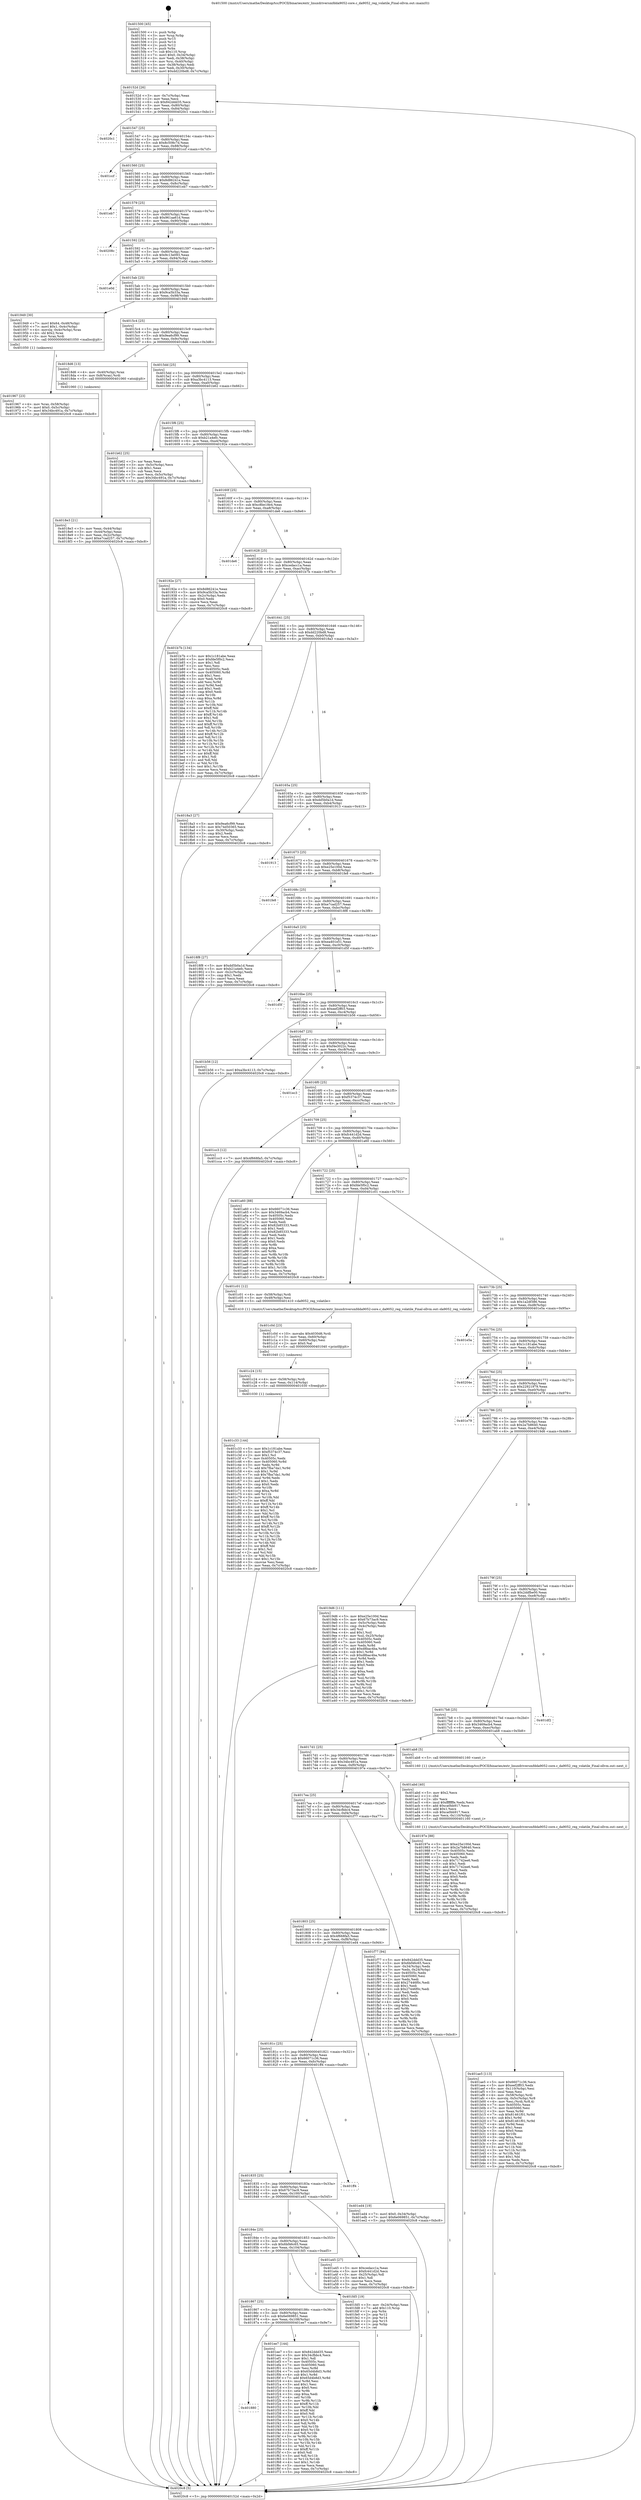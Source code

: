digraph "0x401500" {
  label = "0x401500 (/mnt/c/Users/mathe/Desktop/tcc/POCII/binaries/extr_linuxdriversmfdda9052-core.c_da9052_reg_volatile_Final-ollvm.out::main(0))"
  labelloc = "t"
  node[shape=record]

  Entry [label="",width=0.3,height=0.3,shape=circle,fillcolor=black,style=filled]
  "0x40152d" [label="{
     0x40152d [26]\l
     | [instrs]\l
     &nbsp;&nbsp;0x40152d \<+3\>: mov -0x7c(%rbp),%eax\l
     &nbsp;&nbsp;0x401530 \<+2\>: mov %eax,%ecx\l
     &nbsp;&nbsp;0x401532 \<+6\>: sub $0x842ddd35,%ecx\l
     &nbsp;&nbsp;0x401538 \<+3\>: mov %eax,-0x80(%rbp)\l
     &nbsp;&nbsp;0x40153b \<+6\>: mov %ecx,-0x84(%rbp)\l
     &nbsp;&nbsp;0x401541 \<+6\>: je 00000000004020c1 \<main+0xbc1\>\l
  }"]
  "0x4020c1" [label="{
     0x4020c1\l
  }", style=dashed]
  "0x401547" [label="{
     0x401547 [25]\l
     | [instrs]\l
     &nbsp;&nbsp;0x401547 \<+5\>: jmp 000000000040154c \<main+0x4c\>\l
     &nbsp;&nbsp;0x40154c \<+3\>: mov -0x80(%rbp),%eax\l
     &nbsp;&nbsp;0x40154f \<+5\>: sub $0x8c508c7d,%eax\l
     &nbsp;&nbsp;0x401554 \<+6\>: mov %eax,-0x88(%rbp)\l
     &nbsp;&nbsp;0x40155a \<+6\>: je 0000000000401ccf \<main+0x7cf\>\l
  }"]
  Exit [label="",width=0.3,height=0.3,shape=circle,fillcolor=black,style=filled,peripheries=2]
  "0x401ccf" [label="{
     0x401ccf\l
  }", style=dashed]
  "0x401560" [label="{
     0x401560 [25]\l
     | [instrs]\l
     &nbsp;&nbsp;0x401560 \<+5\>: jmp 0000000000401565 \<main+0x65\>\l
     &nbsp;&nbsp;0x401565 \<+3\>: mov -0x80(%rbp),%eax\l
     &nbsp;&nbsp;0x401568 \<+5\>: sub $0x8d86241e,%eax\l
     &nbsp;&nbsp;0x40156d \<+6\>: mov %eax,-0x8c(%rbp)\l
     &nbsp;&nbsp;0x401573 \<+6\>: je 0000000000401eb7 \<main+0x9b7\>\l
  }"]
  "0x401880" [label="{
     0x401880\l
  }", style=dashed]
  "0x401eb7" [label="{
     0x401eb7\l
  }", style=dashed]
  "0x401579" [label="{
     0x401579 [25]\l
     | [instrs]\l
     &nbsp;&nbsp;0x401579 \<+5\>: jmp 000000000040157e \<main+0x7e\>\l
     &nbsp;&nbsp;0x40157e \<+3\>: mov -0x80(%rbp),%eax\l
     &nbsp;&nbsp;0x401581 \<+5\>: sub $0x961aa61d,%eax\l
     &nbsp;&nbsp;0x401586 \<+6\>: mov %eax,-0x90(%rbp)\l
     &nbsp;&nbsp;0x40158c \<+6\>: je 000000000040208c \<main+0xb8c\>\l
  }"]
  "0x401ee7" [label="{
     0x401ee7 [144]\l
     | [instrs]\l
     &nbsp;&nbsp;0x401ee7 \<+5\>: mov $0x842ddd35,%eax\l
     &nbsp;&nbsp;0x401eec \<+5\>: mov $0x34cfbbc4,%ecx\l
     &nbsp;&nbsp;0x401ef1 \<+2\>: mov $0x1,%dl\l
     &nbsp;&nbsp;0x401ef3 \<+7\>: mov 0x40505c,%esi\l
     &nbsp;&nbsp;0x401efa \<+7\>: mov 0x405060,%edi\l
     &nbsp;&nbsp;0x401f01 \<+3\>: mov %esi,%r8d\l
     &nbsp;&nbsp;0x401f04 \<+7\>: sub $0x65d4b8d3,%r8d\l
     &nbsp;&nbsp;0x401f0b \<+4\>: sub $0x1,%r8d\l
     &nbsp;&nbsp;0x401f0f \<+7\>: add $0x65d4b8d3,%r8d\l
     &nbsp;&nbsp;0x401f16 \<+4\>: imul %r8d,%esi\l
     &nbsp;&nbsp;0x401f1a \<+3\>: and $0x1,%esi\l
     &nbsp;&nbsp;0x401f1d \<+3\>: cmp $0x0,%esi\l
     &nbsp;&nbsp;0x401f20 \<+4\>: sete %r9b\l
     &nbsp;&nbsp;0x401f24 \<+3\>: cmp $0xa,%edi\l
     &nbsp;&nbsp;0x401f27 \<+4\>: setl %r10b\l
     &nbsp;&nbsp;0x401f2b \<+3\>: mov %r9b,%r11b\l
     &nbsp;&nbsp;0x401f2e \<+4\>: xor $0xff,%r11b\l
     &nbsp;&nbsp;0x401f32 \<+3\>: mov %r10b,%bl\l
     &nbsp;&nbsp;0x401f35 \<+3\>: xor $0xff,%bl\l
     &nbsp;&nbsp;0x401f38 \<+3\>: xor $0x0,%dl\l
     &nbsp;&nbsp;0x401f3b \<+3\>: mov %r11b,%r14b\l
     &nbsp;&nbsp;0x401f3e \<+4\>: and $0x0,%r14b\l
     &nbsp;&nbsp;0x401f42 \<+3\>: and %dl,%r9b\l
     &nbsp;&nbsp;0x401f45 \<+3\>: mov %bl,%r15b\l
     &nbsp;&nbsp;0x401f48 \<+4\>: and $0x0,%r15b\l
     &nbsp;&nbsp;0x401f4c \<+3\>: and %dl,%r10b\l
     &nbsp;&nbsp;0x401f4f \<+3\>: or %r9b,%r14b\l
     &nbsp;&nbsp;0x401f52 \<+3\>: or %r10b,%r15b\l
     &nbsp;&nbsp;0x401f55 \<+3\>: xor %r15b,%r14b\l
     &nbsp;&nbsp;0x401f58 \<+3\>: or %bl,%r11b\l
     &nbsp;&nbsp;0x401f5b \<+4\>: xor $0xff,%r11b\l
     &nbsp;&nbsp;0x401f5f \<+3\>: or $0x0,%dl\l
     &nbsp;&nbsp;0x401f62 \<+3\>: and %dl,%r11b\l
     &nbsp;&nbsp;0x401f65 \<+3\>: or %r11b,%r14b\l
     &nbsp;&nbsp;0x401f68 \<+4\>: test $0x1,%r14b\l
     &nbsp;&nbsp;0x401f6c \<+3\>: cmovne %ecx,%eax\l
     &nbsp;&nbsp;0x401f6f \<+3\>: mov %eax,-0x7c(%rbp)\l
     &nbsp;&nbsp;0x401f72 \<+5\>: jmp 00000000004020c8 \<main+0xbc8\>\l
  }"]
  "0x40208c" [label="{
     0x40208c\l
  }", style=dashed]
  "0x401592" [label="{
     0x401592 [25]\l
     | [instrs]\l
     &nbsp;&nbsp;0x401592 \<+5\>: jmp 0000000000401597 \<main+0x97\>\l
     &nbsp;&nbsp;0x401597 \<+3\>: mov -0x80(%rbp),%eax\l
     &nbsp;&nbsp;0x40159a \<+5\>: sub $0x9c13e093,%eax\l
     &nbsp;&nbsp;0x40159f \<+6\>: mov %eax,-0x94(%rbp)\l
     &nbsp;&nbsp;0x4015a5 \<+6\>: je 0000000000401e0d \<main+0x90d\>\l
  }"]
  "0x401867" [label="{
     0x401867 [25]\l
     | [instrs]\l
     &nbsp;&nbsp;0x401867 \<+5\>: jmp 000000000040186c \<main+0x36c\>\l
     &nbsp;&nbsp;0x40186c \<+3\>: mov -0x80(%rbp),%eax\l
     &nbsp;&nbsp;0x40186f \<+5\>: sub $0x6e069851,%eax\l
     &nbsp;&nbsp;0x401874 \<+6\>: mov %eax,-0x108(%rbp)\l
     &nbsp;&nbsp;0x40187a \<+6\>: je 0000000000401ee7 \<main+0x9e7\>\l
  }"]
  "0x401e0d" [label="{
     0x401e0d\l
  }", style=dashed]
  "0x4015ab" [label="{
     0x4015ab [25]\l
     | [instrs]\l
     &nbsp;&nbsp;0x4015ab \<+5\>: jmp 00000000004015b0 \<main+0xb0\>\l
     &nbsp;&nbsp;0x4015b0 \<+3\>: mov -0x80(%rbp),%eax\l
     &nbsp;&nbsp;0x4015b3 \<+5\>: sub $0x9ca5b33a,%eax\l
     &nbsp;&nbsp;0x4015b8 \<+6\>: mov %eax,-0x98(%rbp)\l
     &nbsp;&nbsp;0x4015be \<+6\>: je 0000000000401949 \<main+0x449\>\l
  }"]
  "0x401fd5" [label="{
     0x401fd5 [19]\l
     | [instrs]\l
     &nbsp;&nbsp;0x401fd5 \<+3\>: mov -0x24(%rbp),%eax\l
     &nbsp;&nbsp;0x401fd8 \<+7\>: add $0x110,%rsp\l
     &nbsp;&nbsp;0x401fdf \<+1\>: pop %rbx\l
     &nbsp;&nbsp;0x401fe0 \<+2\>: pop %r12\l
     &nbsp;&nbsp;0x401fe2 \<+2\>: pop %r14\l
     &nbsp;&nbsp;0x401fe4 \<+2\>: pop %r15\l
     &nbsp;&nbsp;0x401fe6 \<+1\>: pop %rbp\l
     &nbsp;&nbsp;0x401fe7 \<+1\>: ret\l
  }"]
  "0x401949" [label="{
     0x401949 [30]\l
     | [instrs]\l
     &nbsp;&nbsp;0x401949 \<+7\>: movl $0x64,-0x48(%rbp)\l
     &nbsp;&nbsp;0x401950 \<+7\>: movl $0x1,-0x4c(%rbp)\l
     &nbsp;&nbsp;0x401957 \<+4\>: movslq -0x4c(%rbp),%rax\l
     &nbsp;&nbsp;0x40195b \<+4\>: shl $0x2,%rax\l
     &nbsp;&nbsp;0x40195f \<+3\>: mov %rax,%rdi\l
     &nbsp;&nbsp;0x401962 \<+5\>: call 0000000000401050 \<malloc@plt\>\l
     | [calls]\l
     &nbsp;&nbsp;0x401050 \{1\} (unknown)\l
  }"]
  "0x4015c4" [label="{
     0x4015c4 [25]\l
     | [instrs]\l
     &nbsp;&nbsp;0x4015c4 \<+5\>: jmp 00000000004015c9 \<main+0xc9\>\l
     &nbsp;&nbsp;0x4015c9 \<+3\>: mov -0x80(%rbp),%eax\l
     &nbsp;&nbsp;0x4015cc \<+5\>: sub $0x9ea6cf99,%eax\l
     &nbsp;&nbsp;0x4015d1 \<+6\>: mov %eax,-0x9c(%rbp)\l
     &nbsp;&nbsp;0x4015d7 \<+6\>: je 00000000004018d6 \<main+0x3d6\>\l
  }"]
  "0x401c33" [label="{
     0x401c33 [144]\l
     | [instrs]\l
     &nbsp;&nbsp;0x401c33 \<+5\>: mov $0x1c181abe,%eax\l
     &nbsp;&nbsp;0x401c38 \<+5\>: mov $0xf5374c37,%esi\l
     &nbsp;&nbsp;0x401c3d \<+2\>: mov $0x1,%cl\l
     &nbsp;&nbsp;0x401c3f \<+7\>: mov 0x40505c,%edx\l
     &nbsp;&nbsp;0x401c46 \<+8\>: mov 0x405060,%r8d\l
     &nbsp;&nbsp;0x401c4e \<+3\>: mov %edx,%r9d\l
     &nbsp;&nbsp;0x401c51 \<+7\>: add $0x7fba7da1,%r9d\l
     &nbsp;&nbsp;0x401c58 \<+4\>: sub $0x1,%r9d\l
     &nbsp;&nbsp;0x401c5c \<+7\>: sub $0x7fba7da1,%r9d\l
     &nbsp;&nbsp;0x401c63 \<+4\>: imul %r9d,%edx\l
     &nbsp;&nbsp;0x401c67 \<+3\>: and $0x1,%edx\l
     &nbsp;&nbsp;0x401c6a \<+3\>: cmp $0x0,%edx\l
     &nbsp;&nbsp;0x401c6d \<+4\>: sete %r10b\l
     &nbsp;&nbsp;0x401c71 \<+4\>: cmp $0xa,%r8d\l
     &nbsp;&nbsp;0x401c75 \<+4\>: setl %r11b\l
     &nbsp;&nbsp;0x401c79 \<+3\>: mov %r10b,%bl\l
     &nbsp;&nbsp;0x401c7c \<+3\>: xor $0xff,%bl\l
     &nbsp;&nbsp;0x401c7f \<+3\>: mov %r11b,%r14b\l
     &nbsp;&nbsp;0x401c82 \<+4\>: xor $0xff,%r14b\l
     &nbsp;&nbsp;0x401c86 \<+3\>: xor $0x1,%cl\l
     &nbsp;&nbsp;0x401c89 \<+3\>: mov %bl,%r15b\l
     &nbsp;&nbsp;0x401c8c \<+4\>: and $0xff,%r15b\l
     &nbsp;&nbsp;0x401c90 \<+3\>: and %cl,%r10b\l
     &nbsp;&nbsp;0x401c93 \<+3\>: mov %r14b,%r12b\l
     &nbsp;&nbsp;0x401c96 \<+4\>: and $0xff,%r12b\l
     &nbsp;&nbsp;0x401c9a \<+3\>: and %cl,%r11b\l
     &nbsp;&nbsp;0x401c9d \<+3\>: or %r10b,%r15b\l
     &nbsp;&nbsp;0x401ca0 \<+3\>: or %r11b,%r12b\l
     &nbsp;&nbsp;0x401ca3 \<+3\>: xor %r12b,%r15b\l
     &nbsp;&nbsp;0x401ca6 \<+3\>: or %r14b,%bl\l
     &nbsp;&nbsp;0x401ca9 \<+3\>: xor $0xff,%bl\l
     &nbsp;&nbsp;0x401cac \<+3\>: or $0x1,%cl\l
     &nbsp;&nbsp;0x401caf \<+2\>: and %cl,%bl\l
     &nbsp;&nbsp;0x401cb1 \<+3\>: or %bl,%r15b\l
     &nbsp;&nbsp;0x401cb4 \<+4\>: test $0x1,%r15b\l
     &nbsp;&nbsp;0x401cb8 \<+3\>: cmovne %esi,%eax\l
     &nbsp;&nbsp;0x401cbb \<+3\>: mov %eax,-0x7c(%rbp)\l
     &nbsp;&nbsp;0x401cbe \<+5\>: jmp 00000000004020c8 \<main+0xbc8\>\l
  }"]
  "0x4018d6" [label="{
     0x4018d6 [13]\l
     | [instrs]\l
     &nbsp;&nbsp;0x4018d6 \<+4\>: mov -0x40(%rbp),%rax\l
     &nbsp;&nbsp;0x4018da \<+4\>: mov 0x8(%rax),%rdi\l
     &nbsp;&nbsp;0x4018de \<+5\>: call 0000000000401060 \<atoi@plt\>\l
     | [calls]\l
     &nbsp;&nbsp;0x401060 \{1\} (unknown)\l
  }"]
  "0x4015dd" [label="{
     0x4015dd [25]\l
     | [instrs]\l
     &nbsp;&nbsp;0x4015dd \<+5\>: jmp 00000000004015e2 \<main+0xe2\>\l
     &nbsp;&nbsp;0x4015e2 \<+3\>: mov -0x80(%rbp),%eax\l
     &nbsp;&nbsp;0x4015e5 \<+5\>: sub $0xa3bc4113,%eax\l
     &nbsp;&nbsp;0x4015ea \<+6\>: mov %eax,-0xa0(%rbp)\l
     &nbsp;&nbsp;0x4015f0 \<+6\>: je 0000000000401b62 \<main+0x662\>\l
  }"]
  "0x401c24" [label="{
     0x401c24 [15]\l
     | [instrs]\l
     &nbsp;&nbsp;0x401c24 \<+4\>: mov -0x58(%rbp),%rdi\l
     &nbsp;&nbsp;0x401c28 \<+6\>: mov %eax,-0x114(%rbp)\l
     &nbsp;&nbsp;0x401c2e \<+5\>: call 0000000000401030 \<free@plt\>\l
     | [calls]\l
     &nbsp;&nbsp;0x401030 \{1\} (unknown)\l
  }"]
  "0x401b62" [label="{
     0x401b62 [25]\l
     | [instrs]\l
     &nbsp;&nbsp;0x401b62 \<+2\>: xor %eax,%eax\l
     &nbsp;&nbsp;0x401b64 \<+3\>: mov -0x5c(%rbp),%ecx\l
     &nbsp;&nbsp;0x401b67 \<+3\>: sub $0x1,%eax\l
     &nbsp;&nbsp;0x401b6a \<+2\>: sub %eax,%ecx\l
     &nbsp;&nbsp;0x401b6c \<+3\>: mov %ecx,-0x5c(%rbp)\l
     &nbsp;&nbsp;0x401b6f \<+7\>: movl $0x34bc491a,-0x7c(%rbp)\l
     &nbsp;&nbsp;0x401b76 \<+5\>: jmp 00000000004020c8 \<main+0xbc8\>\l
  }"]
  "0x4015f6" [label="{
     0x4015f6 [25]\l
     | [instrs]\l
     &nbsp;&nbsp;0x4015f6 \<+5\>: jmp 00000000004015fb \<main+0xfb\>\l
     &nbsp;&nbsp;0x4015fb \<+3\>: mov -0x80(%rbp),%eax\l
     &nbsp;&nbsp;0x4015fe \<+5\>: sub $0xb21a4efc,%eax\l
     &nbsp;&nbsp;0x401603 \<+6\>: mov %eax,-0xa4(%rbp)\l
     &nbsp;&nbsp;0x401609 \<+6\>: je 000000000040192e \<main+0x42e\>\l
  }"]
  "0x401c0d" [label="{
     0x401c0d [23]\l
     | [instrs]\l
     &nbsp;&nbsp;0x401c0d \<+10\>: movabs $0x4030d6,%rdi\l
     &nbsp;&nbsp;0x401c17 \<+3\>: mov %eax,-0x60(%rbp)\l
     &nbsp;&nbsp;0x401c1a \<+3\>: mov -0x60(%rbp),%esi\l
     &nbsp;&nbsp;0x401c1d \<+2\>: mov $0x0,%al\l
     &nbsp;&nbsp;0x401c1f \<+5\>: call 0000000000401040 \<printf@plt\>\l
     | [calls]\l
     &nbsp;&nbsp;0x401040 \{1\} (unknown)\l
  }"]
  "0x40192e" [label="{
     0x40192e [27]\l
     | [instrs]\l
     &nbsp;&nbsp;0x40192e \<+5\>: mov $0x8d86241e,%eax\l
     &nbsp;&nbsp;0x401933 \<+5\>: mov $0x9ca5b33a,%ecx\l
     &nbsp;&nbsp;0x401938 \<+3\>: mov -0x2c(%rbp),%edx\l
     &nbsp;&nbsp;0x40193b \<+3\>: cmp $0x0,%edx\l
     &nbsp;&nbsp;0x40193e \<+3\>: cmove %ecx,%eax\l
     &nbsp;&nbsp;0x401941 \<+3\>: mov %eax,-0x7c(%rbp)\l
     &nbsp;&nbsp;0x401944 \<+5\>: jmp 00000000004020c8 \<main+0xbc8\>\l
  }"]
  "0x40160f" [label="{
     0x40160f [25]\l
     | [instrs]\l
     &nbsp;&nbsp;0x40160f \<+5\>: jmp 0000000000401614 \<main+0x114\>\l
     &nbsp;&nbsp;0x401614 \<+3\>: mov -0x80(%rbp),%eax\l
     &nbsp;&nbsp;0x401617 \<+5\>: sub $0xc8be18e4,%eax\l
     &nbsp;&nbsp;0x40161c \<+6\>: mov %eax,-0xa8(%rbp)\l
     &nbsp;&nbsp;0x401622 \<+6\>: je 0000000000401de6 \<main+0x8e6\>\l
  }"]
  "0x401ae5" [label="{
     0x401ae5 [113]\l
     | [instrs]\l
     &nbsp;&nbsp;0x401ae5 \<+5\>: mov $0x66071c36,%ecx\l
     &nbsp;&nbsp;0x401aea \<+5\>: mov $0xeef2ff03,%edx\l
     &nbsp;&nbsp;0x401aef \<+6\>: mov -0x110(%rbp),%esi\l
     &nbsp;&nbsp;0x401af5 \<+3\>: imul %eax,%esi\l
     &nbsp;&nbsp;0x401af8 \<+4\>: mov -0x58(%rbp),%rdi\l
     &nbsp;&nbsp;0x401afc \<+4\>: movslq -0x5c(%rbp),%r8\l
     &nbsp;&nbsp;0x401b00 \<+4\>: mov %esi,(%rdi,%r8,4)\l
     &nbsp;&nbsp;0x401b04 \<+7\>: mov 0x40505c,%eax\l
     &nbsp;&nbsp;0x401b0b \<+7\>: mov 0x405060,%esi\l
     &nbsp;&nbsp;0x401b12 \<+3\>: mov %eax,%r9d\l
     &nbsp;&nbsp;0x401b15 \<+7\>: sub $0x81461f01,%r9d\l
     &nbsp;&nbsp;0x401b1c \<+4\>: sub $0x1,%r9d\l
     &nbsp;&nbsp;0x401b20 \<+7\>: add $0x81461f01,%r9d\l
     &nbsp;&nbsp;0x401b27 \<+4\>: imul %r9d,%eax\l
     &nbsp;&nbsp;0x401b2b \<+3\>: and $0x1,%eax\l
     &nbsp;&nbsp;0x401b2e \<+3\>: cmp $0x0,%eax\l
     &nbsp;&nbsp;0x401b31 \<+4\>: sete %r10b\l
     &nbsp;&nbsp;0x401b35 \<+3\>: cmp $0xa,%esi\l
     &nbsp;&nbsp;0x401b38 \<+4\>: setl %r11b\l
     &nbsp;&nbsp;0x401b3c \<+3\>: mov %r10b,%bl\l
     &nbsp;&nbsp;0x401b3f \<+3\>: and %r11b,%bl\l
     &nbsp;&nbsp;0x401b42 \<+3\>: xor %r11b,%r10b\l
     &nbsp;&nbsp;0x401b45 \<+3\>: or %r10b,%bl\l
     &nbsp;&nbsp;0x401b48 \<+3\>: test $0x1,%bl\l
     &nbsp;&nbsp;0x401b4b \<+3\>: cmovne %edx,%ecx\l
     &nbsp;&nbsp;0x401b4e \<+3\>: mov %ecx,-0x7c(%rbp)\l
     &nbsp;&nbsp;0x401b51 \<+5\>: jmp 00000000004020c8 \<main+0xbc8\>\l
  }"]
  "0x401de6" [label="{
     0x401de6\l
  }", style=dashed]
  "0x401628" [label="{
     0x401628 [25]\l
     | [instrs]\l
     &nbsp;&nbsp;0x401628 \<+5\>: jmp 000000000040162d \<main+0x12d\>\l
     &nbsp;&nbsp;0x40162d \<+3\>: mov -0x80(%rbp),%eax\l
     &nbsp;&nbsp;0x401630 \<+5\>: sub $0xcedacc1a,%eax\l
     &nbsp;&nbsp;0x401635 \<+6\>: mov %eax,-0xac(%rbp)\l
     &nbsp;&nbsp;0x40163b \<+6\>: je 0000000000401b7b \<main+0x67b\>\l
  }"]
  "0x401abd" [label="{
     0x401abd [40]\l
     | [instrs]\l
     &nbsp;&nbsp;0x401abd \<+5\>: mov $0x2,%ecx\l
     &nbsp;&nbsp;0x401ac2 \<+1\>: cltd\l
     &nbsp;&nbsp;0x401ac3 \<+2\>: idiv %ecx\l
     &nbsp;&nbsp;0x401ac5 \<+6\>: imul $0xfffffffe,%edx,%ecx\l
     &nbsp;&nbsp;0x401acb \<+6\>: add $0xca0bb917,%ecx\l
     &nbsp;&nbsp;0x401ad1 \<+3\>: add $0x1,%ecx\l
     &nbsp;&nbsp;0x401ad4 \<+6\>: sub $0xca0bb917,%ecx\l
     &nbsp;&nbsp;0x401ada \<+6\>: mov %ecx,-0x110(%rbp)\l
     &nbsp;&nbsp;0x401ae0 \<+5\>: call 0000000000401160 \<next_i\>\l
     | [calls]\l
     &nbsp;&nbsp;0x401160 \{1\} (/mnt/c/Users/mathe/Desktop/tcc/POCII/binaries/extr_linuxdriversmfdda9052-core.c_da9052_reg_volatile_Final-ollvm.out::next_i)\l
  }"]
  "0x401b7b" [label="{
     0x401b7b [134]\l
     | [instrs]\l
     &nbsp;&nbsp;0x401b7b \<+5\>: mov $0x1c181abe,%eax\l
     &nbsp;&nbsp;0x401b80 \<+5\>: mov $0xfde5f0c2,%ecx\l
     &nbsp;&nbsp;0x401b85 \<+2\>: mov $0x1,%dl\l
     &nbsp;&nbsp;0x401b87 \<+2\>: xor %esi,%esi\l
     &nbsp;&nbsp;0x401b89 \<+7\>: mov 0x40505c,%edi\l
     &nbsp;&nbsp;0x401b90 \<+8\>: mov 0x405060,%r8d\l
     &nbsp;&nbsp;0x401b98 \<+3\>: sub $0x1,%esi\l
     &nbsp;&nbsp;0x401b9b \<+3\>: mov %edi,%r9d\l
     &nbsp;&nbsp;0x401b9e \<+3\>: add %esi,%r9d\l
     &nbsp;&nbsp;0x401ba1 \<+4\>: imul %r9d,%edi\l
     &nbsp;&nbsp;0x401ba5 \<+3\>: and $0x1,%edi\l
     &nbsp;&nbsp;0x401ba8 \<+3\>: cmp $0x0,%edi\l
     &nbsp;&nbsp;0x401bab \<+4\>: sete %r10b\l
     &nbsp;&nbsp;0x401baf \<+4\>: cmp $0xa,%r8d\l
     &nbsp;&nbsp;0x401bb3 \<+4\>: setl %r11b\l
     &nbsp;&nbsp;0x401bb7 \<+3\>: mov %r10b,%bl\l
     &nbsp;&nbsp;0x401bba \<+3\>: xor $0xff,%bl\l
     &nbsp;&nbsp;0x401bbd \<+3\>: mov %r11b,%r14b\l
     &nbsp;&nbsp;0x401bc0 \<+4\>: xor $0xff,%r14b\l
     &nbsp;&nbsp;0x401bc4 \<+3\>: xor $0x1,%dl\l
     &nbsp;&nbsp;0x401bc7 \<+3\>: mov %bl,%r15b\l
     &nbsp;&nbsp;0x401bca \<+4\>: and $0xff,%r15b\l
     &nbsp;&nbsp;0x401bce \<+3\>: and %dl,%r10b\l
     &nbsp;&nbsp;0x401bd1 \<+3\>: mov %r14b,%r12b\l
     &nbsp;&nbsp;0x401bd4 \<+4\>: and $0xff,%r12b\l
     &nbsp;&nbsp;0x401bd8 \<+3\>: and %dl,%r11b\l
     &nbsp;&nbsp;0x401bdb \<+3\>: or %r10b,%r15b\l
     &nbsp;&nbsp;0x401bde \<+3\>: or %r11b,%r12b\l
     &nbsp;&nbsp;0x401be1 \<+3\>: xor %r12b,%r15b\l
     &nbsp;&nbsp;0x401be4 \<+3\>: or %r14b,%bl\l
     &nbsp;&nbsp;0x401be7 \<+3\>: xor $0xff,%bl\l
     &nbsp;&nbsp;0x401bea \<+3\>: or $0x1,%dl\l
     &nbsp;&nbsp;0x401bed \<+2\>: and %dl,%bl\l
     &nbsp;&nbsp;0x401bef \<+3\>: or %bl,%r15b\l
     &nbsp;&nbsp;0x401bf2 \<+4\>: test $0x1,%r15b\l
     &nbsp;&nbsp;0x401bf6 \<+3\>: cmovne %ecx,%eax\l
     &nbsp;&nbsp;0x401bf9 \<+3\>: mov %eax,-0x7c(%rbp)\l
     &nbsp;&nbsp;0x401bfc \<+5\>: jmp 00000000004020c8 \<main+0xbc8\>\l
  }"]
  "0x401641" [label="{
     0x401641 [25]\l
     | [instrs]\l
     &nbsp;&nbsp;0x401641 \<+5\>: jmp 0000000000401646 \<main+0x146\>\l
     &nbsp;&nbsp;0x401646 \<+3\>: mov -0x80(%rbp),%eax\l
     &nbsp;&nbsp;0x401649 \<+5\>: sub $0xdd220bd8,%eax\l
     &nbsp;&nbsp;0x40164e \<+6\>: mov %eax,-0xb0(%rbp)\l
     &nbsp;&nbsp;0x401654 \<+6\>: je 00000000004018a3 \<main+0x3a3\>\l
  }"]
  "0x40184e" [label="{
     0x40184e [25]\l
     | [instrs]\l
     &nbsp;&nbsp;0x40184e \<+5\>: jmp 0000000000401853 \<main+0x353\>\l
     &nbsp;&nbsp;0x401853 \<+3\>: mov -0x80(%rbp),%eax\l
     &nbsp;&nbsp;0x401856 \<+5\>: sub $0x6bf46c65,%eax\l
     &nbsp;&nbsp;0x40185b \<+6\>: mov %eax,-0x104(%rbp)\l
     &nbsp;&nbsp;0x401861 \<+6\>: je 0000000000401fd5 \<main+0xad5\>\l
  }"]
  "0x4018a3" [label="{
     0x4018a3 [27]\l
     | [instrs]\l
     &nbsp;&nbsp;0x4018a3 \<+5\>: mov $0x9ea6cf99,%eax\l
     &nbsp;&nbsp;0x4018a8 \<+5\>: mov $0x74d50365,%ecx\l
     &nbsp;&nbsp;0x4018ad \<+3\>: mov -0x30(%rbp),%edx\l
     &nbsp;&nbsp;0x4018b0 \<+3\>: cmp $0x2,%edx\l
     &nbsp;&nbsp;0x4018b3 \<+3\>: cmovne %ecx,%eax\l
     &nbsp;&nbsp;0x4018b6 \<+3\>: mov %eax,-0x7c(%rbp)\l
     &nbsp;&nbsp;0x4018b9 \<+5\>: jmp 00000000004020c8 \<main+0xbc8\>\l
  }"]
  "0x40165a" [label="{
     0x40165a [25]\l
     | [instrs]\l
     &nbsp;&nbsp;0x40165a \<+5\>: jmp 000000000040165f \<main+0x15f\>\l
     &nbsp;&nbsp;0x40165f \<+3\>: mov -0x80(%rbp),%eax\l
     &nbsp;&nbsp;0x401662 \<+5\>: sub $0xdd5b0a1d,%eax\l
     &nbsp;&nbsp;0x401667 \<+6\>: mov %eax,-0xb4(%rbp)\l
     &nbsp;&nbsp;0x40166d \<+6\>: je 0000000000401913 \<main+0x413\>\l
  }"]
  "0x4020c8" [label="{
     0x4020c8 [5]\l
     | [instrs]\l
     &nbsp;&nbsp;0x4020c8 \<+5\>: jmp 000000000040152d \<main+0x2d\>\l
  }"]
  "0x401500" [label="{
     0x401500 [45]\l
     | [instrs]\l
     &nbsp;&nbsp;0x401500 \<+1\>: push %rbp\l
     &nbsp;&nbsp;0x401501 \<+3\>: mov %rsp,%rbp\l
     &nbsp;&nbsp;0x401504 \<+2\>: push %r15\l
     &nbsp;&nbsp;0x401506 \<+2\>: push %r14\l
     &nbsp;&nbsp;0x401508 \<+2\>: push %r12\l
     &nbsp;&nbsp;0x40150a \<+1\>: push %rbx\l
     &nbsp;&nbsp;0x40150b \<+7\>: sub $0x110,%rsp\l
     &nbsp;&nbsp;0x401512 \<+7\>: movl $0x0,-0x34(%rbp)\l
     &nbsp;&nbsp;0x401519 \<+3\>: mov %edi,-0x38(%rbp)\l
     &nbsp;&nbsp;0x40151c \<+4\>: mov %rsi,-0x40(%rbp)\l
     &nbsp;&nbsp;0x401520 \<+3\>: mov -0x38(%rbp),%edi\l
     &nbsp;&nbsp;0x401523 \<+3\>: mov %edi,-0x30(%rbp)\l
     &nbsp;&nbsp;0x401526 \<+7\>: movl $0xdd220bd8,-0x7c(%rbp)\l
  }"]
  "0x4018e3" [label="{
     0x4018e3 [21]\l
     | [instrs]\l
     &nbsp;&nbsp;0x4018e3 \<+3\>: mov %eax,-0x44(%rbp)\l
     &nbsp;&nbsp;0x4018e6 \<+3\>: mov -0x44(%rbp),%eax\l
     &nbsp;&nbsp;0x4018e9 \<+3\>: mov %eax,-0x2c(%rbp)\l
     &nbsp;&nbsp;0x4018ec \<+7\>: movl $0xe7cad257,-0x7c(%rbp)\l
     &nbsp;&nbsp;0x4018f3 \<+5\>: jmp 00000000004020c8 \<main+0xbc8\>\l
  }"]
  "0x401a45" [label="{
     0x401a45 [27]\l
     | [instrs]\l
     &nbsp;&nbsp;0x401a45 \<+5\>: mov $0xcedacc1a,%eax\l
     &nbsp;&nbsp;0x401a4a \<+5\>: mov $0xfc441d2d,%ecx\l
     &nbsp;&nbsp;0x401a4f \<+3\>: mov -0x25(%rbp),%dl\l
     &nbsp;&nbsp;0x401a52 \<+3\>: test $0x1,%dl\l
     &nbsp;&nbsp;0x401a55 \<+3\>: cmovne %ecx,%eax\l
     &nbsp;&nbsp;0x401a58 \<+3\>: mov %eax,-0x7c(%rbp)\l
     &nbsp;&nbsp;0x401a5b \<+5\>: jmp 00000000004020c8 \<main+0xbc8\>\l
  }"]
  "0x401913" [label="{
     0x401913\l
  }", style=dashed]
  "0x401673" [label="{
     0x401673 [25]\l
     | [instrs]\l
     &nbsp;&nbsp;0x401673 \<+5\>: jmp 0000000000401678 \<main+0x178\>\l
     &nbsp;&nbsp;0x401678 \<+3\>: mov -0x80(%rbp),%eax\l
     &nbsp;&nbsp;0x40167b \<+5\>: sub $0xe25e100d,%eax\l
     &nbsp;&nbsp;0x401680 \<+6\>: mov %eax,-0xb8(%rbp)\l
     &nbsp;&nbsp;0x401686 \<+6\>: je 0000000000401fe8 \<main+0xae8\>\l
  }"]
  "0x401835" [label="{
     0x401835 [25]\l
     | [instrs]\l
     &nbsp;&nbsp;0x401835 \<+5\>: jmp 000000000040183a \<main+0x33a\>\l
     &nbsp;&nbsp;0x40183a \<+3\>: mov -0x80(%rbp),%eax\l
     &nbsp;&nbsp;0x40183d \<+5\>: sub $0x67b73ac9,%eax\l
     &nbsp;&nbsp;0x401842 \<+6\>: mov %eax,-0x100(%rbp)\l
     &nbsp;&nbsp;0x401848 \<+6\>: je 0000000000401a45 \<main+0x545\>\l
  }"]
  "0x401fe8" [label="{
     0x401fe8\l
  }", style=dashed]
  "0x40168c" [label="{
     0x40168c [25]\l
     | [instrs]\l
     &nbsp;&nbsp;0x40168c \<+5\>: jmp 0000000000401691 \<main+0x191\>\l
     &nbsp;&nbsp;0x401691 \<+3\>: mov -0x80(%rbp),%eax\l
     &nbsp;&nbsp;0x401694 \<+5\>: sub $0xe7cad257,%eax\l
     &nbsp;&nbsp;0x401699 \<+6\>: mov %eax,-0xbc(%rbp)\l
     &nbsp;&nbsp;0x40169f \<+6\>: je 00000000004018f8 \<main+0x3f8\>\l
  }"]
  "0x401ff4" [label="{
     0x401ff4\l
  }", style=dashed]
  "0x4018f8" [label="{
     0x4018f8 [27]\l
     | [instrs]\l
     &nbsp;&nbsp;0x4018f8 \<+5\>: mov $0xdd5b0a1d,%eax\l
     &nbsp;&nbsp;0x4018fd \<+5\>: mov $0xb21a4efc,%ecx\l
     &nbsp;&nbsp;0x401902 \<+3\>: mov -0x2c(%rbp),%edx\l
     &nbsp;&nbsp;0x401905 \<+3\>: cmp $0x1,%edx\l
     &nbsp;&nbsp;0x401908 \<+3\>: cmovl %ecx,%eax\l
     &nbsp;&nbsp;0x40190b \<+3\>: mov %eax,-0x7c(%rbp)\l
     &nbsp;&nbsp;0x40190e \<+5\>: jmp 00000000004020c8 \<main+0xbc8\>\l
  }"]
  "0x4016a5" [label="{
     0x4016a5 [25]\l
     | [instrs]\l
     &nbsp;&nbsp;0x4016a5 \<+5\>: jmp 00000000004016aa \<main+0x1aa\>\l
     &nbsp;&nbsp;0x4016aa \<+3\>: mov -0x80(%rbp),%eax\l
     &nbsp;&nbsp;0x4016ad \<+5\>: sub $0xea401e51,%eax\l
     &nbsp;&nbsp;0x4016b2 \<+6\>: mov %eax,-0xc0(%rbp)\l
     &nbsp;&nbsp;0x4016b8 \<+6\>: je 0000000000401d5f \<main+0x85f\>\l
  }"]
  "0x401967" [label="{
     0x401967 [23]\l
     | [instrs]\l
     &nbsp;&nbsp;0x401967 \<+4\>: mov %rax,-0x58(%rbp)\l
     &nbsp;&nbsp;0x40196b \<+7\>: movl $0x0,-0x5c(%rbp)\l
     &nbsp;&nbsp;0x401972 \<+7\>: movl $0x34bc491a,-0x7c(%rbp)\l
     &nbsp;&nbsp;0x401979 \<+5\>: jmp 00000000004020c8 \<main+0xbc8\>\l
  }"]
  "0x40181c" [label="{
     0x40181c [25]\l
     | [instrs]\l
     &nbsp;&nbsp;0x40181c \<+5\>: jmp 0000000000401821 \<main+0x321\>\l
     &nbsp;&nbsp;0x401821 \<+3\>: mov -0x80(%rbp),%eax\l
     &nbsp;&nbsp;0x401824 \<+5\>: sub $0x66071c36,%eax\l
     &nbsp;&nbsp;0x401829 \<+6\>: mov %eax,-0xfc(%rbp)\l
     &nbsp;&nbsp;0x40182f \<+6\>: je 0000000000401ff4 \<main+0xaf4\>\l
  }"]
  "0x401d5f" [label="{
     0x401d5f\l
  }", style=dashed]
  "0x4016be" [label="{
     0x4016be [25]\l
     | [instrs]\l
     &nbsp;&nbsp;0x4016be \<+5\>: jmp 00000000004016c3 \<main+0x1c3\>\l
     &nbsp;&nbsp;0x4016c3 \<+3\>: mov -0x80(%rbp),%eax\l
     &nbsp;&nbsp;0x4016c6 \<+5\>: sub $0xeef2ff03,%eax\l
     &nbsp;&nbsp;0x4016cb \<+6\>: mov %eax,-0xc4(%rbp)\l
     &nbsp;&nbsp;0x4016d1 \<+6\>: je 0000000000401b56 \<main+0x656\>\l
  }"]
  "0x401ed4" [label="{
     0x401ed4 [19]\l
     | [instrs]\l
     &nbsp;&nbsp;0x401ed4 \<+7\>: movl $0x0,-0x34(%rbp)\l
     &nbsp;&nbsp;0x401edb \<+7\>: movl $0x6e069851,-0x7c(%rbp)\l
     &nbsp;&nbsp;0x401ee2 \<+5\>: jmp 00000000004020c8 \<main+0xbc8\>\l
  }"]
  "0x401b56" [label="{
     0x401b56 [12]\l
     | [instrs]\l
     &nbsp;&nbsp;0x401b56 \<+7\>: movl $0xa3bc4113,-0x7c(%rbp)\l
     &nbsp;&nbsp;0x401b5d \<+5\>: jmp 00000000004020c8 \<main+0xbc8\>\l
  }"]
  "0x4016d7" [label="{
     0x4016d7 [25]\l
     | [instrs]\l
     &nbsp;&nbsp;0x4016d7 \<+5\>: jmp 00000000004016dc \<main+0x1dc\>\l
     &nbsp;&nbsp;0x4016dc \<+3\>: mov -0x80(%rbp),%eax\l
     &nbsp;&nbsp;0x4016df \<+5\>: sub $0xf4e3022c,%eax\l
     &nbsp;&nbsp;0x4016e4 \<+6\>: mov %eax,-0xc8(%rbp)\l
     &nbsp;&nbsp;0x4016ea \<+6\>: je 0000000000401ec3 \<main+0x9c3\>\l
  }"]
  "0x401803" [label="{
     0x401803 [25]\l
     | [instrs]\l
     &nbsp;&nbsp;0x401803 \<+5\>: jmp 0000000000401808 \<main+0x308\>\l
     &nbsp;&nbsp;0x401808 \<+3\>: mov -0x80(%rbp),%eax\l
     &nbsp;&nbsp;0x40180b \<+5\>: sub $0x4f668fa5,%eax\l
     &nbsp;&nbsp;0x401810 \<+6\>: mov %eax,-0xf8(%rbp)\l
     &nbsp;&nbsp;0x401816 \<+6\>: je 0000000000401ed4 \<main+0x9d4\>\l
  }"]
  "0x401ec3" [label="{
     0x401ec3\l
  }", style=dashed]
  "0x4016f0" [label="{
     0x4016f0 [25]\l
     | [instrs]\l
     &nbsp;&nbsp;0x4016f0 \<+5\>: jmp 00000000004016f5 \<main+0x1f5\>\l
     &nbsp;&nbsp;0x4016f5 \<+3\>: mov -0x80(%rbp),%eax\l
     &nbsp;&nbsp;0x4016f8 \<+5\>: sub $0xf5374c37,%eax\l
     &nbsp;&nbsp;0x4016fd \<+6\>: mov %eax,-0xcc(%rbp)\l
     &nbsp;&nbsp;0x401703 \<+6\>: je 0000000000401cc3 \<main+0x7c3\>\l
  }"]
  "0x401f77" [label="{
     0x401f77 [94]\l
     | [instrs]\l
     &nbsp;&nbsp;0x401f77 \<+5\>: mov $0x842ddd35,%eax\l
     &nbsp;&nbsp;0x401f7c \<+5\>: mov $0x6bf46c65,%ecx\l
     &nbsp;&nbsp;0x401f81 \<+3\>: mov -0x34(%rbp),%edx\l
     &nbsp;&nbsp;0x401f84 \<+3\>: mov %edx,-0x24(%rbp)\l
     &nbsp;&nbsp;0x401f87 \<+7\>: mov 0x40505c,%edx\l
     &nbsp;&nbsp;0x401f8e \<+7\>: mov 0x405060,%esi\l
     &nbsp;&nbsp;0x401f95 \<+2\>: mov %edx,%edi\l
     &nbsp;&nbsp;0x401f97 \<+6\>: add $0x27446f0c,%edi\l
     &nbsp;&nbsp;0x401f9d \<+3\>: sub $0x1,%edi\l
     &nbsp;&nbsp;0x401fa0 \<+6\>: sub $0x27446f0c,%edi\l
     &nbsp;&nbsp;0x401fa6 \<+3\>: imul %edi,%edx\l
     &nbsp;&nbsp;0x401fa9 \<+3\>: and $0x1,%edx\l
     &nbsp;&nbsp;0x401fac \<+3\>: cmp $0x0,%edx\l
     &nbsp;&nbsp;0x401faf \<+4\>: sete %r8b\l
     &nbsp;&nbsp;0x401fb3 \<+3\>: cmp $0xa,%esi\l
     &nbsp;&nbsp;0x401fb6 \<+4\>: setl %r9b\l
     &nbsp;&nbsp;0x401fba \<+3\>: mov %r8b,%r10b\l
     &nbsp;&nbsp;0x401fbd \<+3\>: and %r9b,%r10b\l
     &nbsp;&nbsp;0x401fc0 \<+3\>: xor %r9b,%r8b\l
     &nbsp;&nbsp;0x401fc3 \<+3\>: or %r8b,%r10b\l
     &nbsp;&nbsp;0x401fc6 \<+4\>: test $0x1,%r10b\l
     &nbsp;&nbsp;0x401fca \<+3\>: cmovne %ecx,%eax\l
     &nbsp;&nbsp;0x401fcd \<+3\>: mov %eax,-0x7c(%rbp)\l
     &nbsp;&nbsp;0x401fd0 \<+5\>: jmp 00000000004020c8 \<main+0xbc8\>\l
  }"]
  "0x401cc3" [label="{
     0x401cc3 [12]\l
     | [instrs]\l
     &nbsp;&nbsp;0x401cc3 \<+7\>: movl $0x4f668fa5,-0x7c(%rbp)\l
     &nbsp;&nbsp;0x401cca \<+5\>: jmp 00000000004020c8 \<main+0xbc8\>\l
  }"]
  "0x401709" [label="{
     0x401709 [25]\l
     | [instrs]\l
     &nbsp;&nbsp;0x401709 \<+5\>: jmp 000000000040170e \<main+0x20e\>\l
     &nbsp;&nbsp;0x40170e \<+3\>: mov -0x80(%rbp),%eax\l
     &nbsp;&nbsp;0x401711 \<+5\>: sub $0xfc441d2d,%eax\l
     &nbsp;&nbsp;0x401716 \<+6\>: mov %eax,-0xd0(%rbp)\l
     &nbsp;&nbsp;0x40171c \<+6\>: je 0000000000401a60 \<main+0x560\>\l
  }"]
  "0x4017ea" [label="{
     0x4017ea [25]\l
     | [instrs]\l
     &nbsp;&nbsp;0x4017ea \<+5\>: jmp 00000000004017ef \<main+0x2ef\>\l
     &nbsp;&nbsp;0x4017ef \<+3\>: mov -0x80(%rbp),%eax\l
     &nbsp;&nbsp;0x4017f2 \<+5\>: sub $0x34cfbbc4,%eax\l
     &nbsp;&nbsp;0x4017f7 \<+6\>: mov %eax,-0xf4(%rbp)\l
     &nbsp;&nbsp;0x4017fd \<+6\>: je 0000000000401f77 \<main+0xa77\>\l
  }"]
  "0x401a60" [label="{
     0x401a60 [88]\l
     | [instrs]\l
     &nbsp;&nbsp;0x401a60 \<+5\>: mov $0x66071c36,%eax\l
     &nbsp;&nbsp;0x401a65 \<+5\>: mov $0x3469acb4,%ecx\l
     &nbsp;&nbsp;0x401a6a \<+7\>: mov 0x40505c,%edx\l
     &nbsp;&nbsp;0x401a71 \<+7\>: mov 0x405060,%esi\l
     &nbsp;&nbsp;0x401a78 \<+2\>: mov %edx,%edi\l
     &nbsp;&nbsp;0x401a7a \<+6\>: add $0x82b85333,%edi\l
     &nbsp;&nbsp;0x401a80 \<+3\>: sub $0x1,%edi\l
     &nbsp;&nbsp;0x401a83 \<+6\>: sub $0x82b85333,%edi\l
     &nbsp;&nbsp;0x401a89 \<+3\>: imul %edi,%edx\l
     &nbsp;&nbsp;0x401a8c \<+3\>: and $0x1,%edx\l
     &nbsp;&nbsp;0x401a8f \<+3\>: cmp $0x0,%edx\l
     &nbsp;&nbsp;0x401a92 \<+4\>: sete %r8b\l
     &nbsp;&nbsp;0x401a96 \<+3\>: cmp $0xa,%esi\l
     &nbsp;&nbsp;0x401a99 \<+4\>: setl %r9b\l
     &nbsp;&nbsp;0x401a9d \<+3\>: mov %r8b,%r10b\l
     &nbsp;&nbsp;0x401aa0 \<+3\>: and %r9b,%r10b\l
     &nbsp;&nbsp;0x401aa3 \<+3\>: xor %r9b,%r8b\l
     &nbsp;&nbsp;0x401aa6 \<+3\>: or %r8b,%r10b\l
     &nbsp;&nbsp;0x401aa9 \<+4\>: test $0x1,%r10b\l
     &nbsp;&nbsp;0x401aad \<+3\>: cmovne %ecx,%eax\l
     &nbsp;&nbsp;0x401ab0 \<+3\>: mov %eax,-0x7c(%rbp)\l
     &nbsp;&nbsp;0x401ab3 \<+5\>: jmp 00000000004020c8 \<main+0xbc8\>\l
  }"]
  "0x401722" [label="{
     0x401722 [25]\l
     | [instrs]\l
     &nbsp;&nbsp;0x401722 \<+5\>: jmp 0000000000401727 \<main+0x227\>\l
     &nbsp;&nbsp;0x401727 \<+3\>: mov -0x80(%rbp),%eax\l
     &nbsp;&nbsp;0x40172a \<+5\>: sub $0xfde5f0c2,%eax\l
     &nbsp;&nbsp;0x40172f \<+6\>: mov %eax,-0xd4(%rbp)\l
     &nbsp;&nbsp;0x401735 \<+6\>: je 0000000000401c01 \<main+0x701\>\l
  }"]
  "0x40197e" [label="{
     0x40197e [88]\l
     | [instrs]\l
     &nbsp;&nbsp;0x40197e \<+5\>: mov $0xe25e100d,%eax\l
     &nbsp;&nbsp;0x401983 \<+5\>: mov $0x2a7b8640,%ecx\l
     &nbsp;&nbsp;0x401988 \<+7\>: mov 0x40505c,%edx\l
     &nbsp;&nbsp;0x40198f \<+7\>: mov 0x405060,%esi\l
     &nbsp;&nbsp;0x401996 \<+2\>: mov %edx,%edi\l
     &nbsp;&nbsp;0x401998 \<+6\>: sub $0x71742ee6,%edi\l
     &nbsp;&nbsp;0x40199e \<+3\>: sub $0x1,%edi\l
     &nbsp;&nbsp;0x4019a1 \<+6\>: add $0x71742ee6,%edi\l
     &nbsp;&nbsp;0x4019a7 \<+3\>: imul %edi,%edx\l
     &nbsp;&nbsp;0x4019aa \<+3\>: and $0x1,%edx\l
     &nbsp;&nbsp;0x4019ad \<+3\>: cmp $0x0,%edx\l
     &nbsp;&nbsp;0x4019b0 \<+4\>: sete %r8b\l
     &nbsp;&nbsp;0x4019b4 \<+3\>: cmp $0xa,%esi\l
     &nbsp;&nbsp;0x4019b7 \<+4\>: setl %r9b\l
     &nbsp;&nbsp;0x4019bb \<+3\>: mov %r8b,%r10b\l
     &nbsp;&nbsp;0x4019be \<+3\>: and %r9b,%r10b\l
     &nbsp;&nbsp;0x4019c1 \<+3\>: xor %r9b,%r8b\l
     &nbsp;&nbsp;0x4019c4 \<+3\>: or %r8b,%r10b\l
     &nbsp;&nbsp;0x4019c7 \<+4\>: test $0x1,%r10b\l
     &nbsp;&nbsp;0x4019cb \<+3\>: cmovne %ecx,%eax\l
     &nbsp;&nbsp;0x4019ce \<+3\>: mov %eax,-0x7c(%rbp)\l
     &nbsp;&nbsp;0x4019d1 \<+5\>: jmp 00000000004020c8 \<main+0xbc8\>\l
  }"]
  "0x401c01" [label="{
     0x401c01 [12]\l
     | [instrs]\l
     &nbsp;&nbsp;0x401c01 \<+4\>: mov -0x58(%rbp),%rdi\l
     &nbsp;&nbsp;0x401c05 \<+3\>: mov -0x48(%rbp),%esi\l
     &nbsp;&nbsp;0x401c08 \<+5\>: call 0000000000401410 \<da9052_reg_volatile\>\l
     | [calls]\l
     &nbsp;&nbsp;0x401410 \{1\} (/mnt/c/Users/mathe/Desktop/tcc/POCII/binaries/extr_linuxdriversmfdda9052-core.c_da9052_reg_volatile_Final-ollvm.out::da9052_reg_volatile)\l
  }"]
  "0x40173b" [label="{
     0x40173b [25]\l
     | [instrs]\l
     &nbsp;&nbsp;0x40173b \<+5\>: jmp 0000000000401740 \<main+0x240\>\l
     &nbsp;&nbsp;0x401740 \<+3\>: mov -0x80(%rbp),%eax\l
     &nbsp;&nbsp;0x401743 \<+5\>: sub $0x1a2df386,%eax\l
     &nbsp;&nbsp;0x401748 \<+6\>: mov %eax,-0xd8(%rbp)\l
     &nbsp;&nbsp;0x40174e \<+6\>: je 0000000000401e5a \<main+0x95a\>\l
  }"]
  "0x4017d1" [label="{
     0x4017d1 [25]\l
     | [instrs]\l
     &nbsp;&nbsp;0x4017d1 \<+5\>: jmp 00000000004017d6 \<main+0x2d6\>\l
     &nbsp;&nbsp;0x4017d6 \<+3\>: mov -0x80(%rbp),%eax\l
     &nbsp;&nbsp;0x4017d9 \<+5\>: sub $0x34bc491a,%eax\l
     &nbsp;&nbsp;0x4017de \<+6\>: mov %eax,-0xf0(%rbp)\l
     &nbsp;&nbsp;0x4017e4 \<+6\>: je 000000000040197e \<main+0x47e\>\l
  }"]
  "0x401e5a" [label="{
     0x401e5a\l
  }", style=dashed]
  "0x401754" [label="{
     0x401754 [25]\l
     | [instrs]\l
     &nbsp;&nbsp;0x401754 \<+5\>: jmp 0000000000401759 \<main+0x259\>\l
     &nbsp;&nbsp;0x401759 \<+3\>: mov -0x80(%rbp),%eax\l
     &nbsp;&nbsp;0x40175c \<+5\>: sub $0x1c181abe,%eax\l
     &nbsp;&nbsp;0x401761 \<+6\>: mov %eax,-0xdc(%rbp)\l
     &nbsp;&nbsp;0x401767 \<+6\>: je 000000000040204e \<main+0xb4e\>\l
  }"]
  "0x401ab8" [label="{
     0x401ab8 [5]\l
     | [instrs]\l
     &nbsp;&nbsp;0x401ab8 \<+5\>: call 0000000000401160 \<next_i\>\l
     | [calls]\l
     &nbsp;&nbsp;0x401160 \{1\} (/mnt/c/Users/mathe/Desktop/tcc/POCII/binaries/extr_linuxdriversmfdda9052-core.c_da9052_reg_volatile_Final-ollvm.out::next_i)\l
  }"]
  "0x40204e" [label="{
     0x40204e\l
  }", style=dashed]
  "0x40176d" [label="{
     0x40176d [25]\l
     | [instrs]\l
     &nbsp;&nbsp;0x40176d \<+5\>: jmp 0000000000401772 \<main+0x272\>\l
     &nbsp;&nbsp;0x401772 \<+3\>: mov -0x80(%rbp),%eax\l
     &nbsp;&nbsp;0x401775 \<+5\>: sub $0x22921979,%eax\l
     &nbsp;&nbsp;0x40177a \<+6\>: mov %eax,-0xe0(%rbp)\l
     &nbsp;&nbsp;0x401780 \<+6\>: je 0000000000401e79 \<main+0x979\>\l
  }"]
  "0x4017b8" [label="{
     0x4017b8 [25]\l
     | [instrs]\l
     &nbsp;&nbsp;0x4017b8 \<+5\>: jmp 00000000004017bd \<main+0x2bd\>\l
     &nbsp;&nbsp;0x4017bd \<+3\>: mov -0x80(%rbp),%eax\l
     &nbsp;&nbsp;0x4017c0 \<+5\>: sub $0x3469acb4,%eax\l
     &nbsp;&nbsp;0x4017c5 \<+6\>: mov %eax,-0xec(%rbp)\l
     &nbsp;&nbsp;0x4017cb \<+6\>: je 0000000000401ab8 \<main+0x5b8\>\l
  }"]
  "0x401e79" [label="{
     0x401e79\l
  }", style=dashed]
  "0x401786" [label="{
     0x401786 [25]\l
     | [instrs]\l
     &nbsp;&nbsp;0x401786 \<+5\>: jmp 000000000040178b \<main+0x28b\>\l
     &nbsp;&nbsp;0x40178b \<+3\>: mov -0x80(%rbp),%eax\l
     &nbsp;&nbsp;0x40178e \<+5\>: sub $0x2a7b8640,%eax\l
     &nbsp;&nbsp;0x401793 \<+6\>: mov %eax,-0xe4(%rbp)\l
     &nbsp;&nbsp;0x401799 \<+6\>: je 00000000004019d6 \<main+0x4d6\>\l
  }"]
  "0x401df2" [label="{
     0x401df2\l
  }", style=dashed]
  "0x4019d6" [label="{
     0x4019d6 [111]\l
     | [instrs]\l
     &nbsp;&nbsp;0x4019d6 \<+5\>: mov $0xe25e100d,%eax\l
     &nbsp;&nbsp;0x4019db \<+5\>: mov $0x67b73ac9,%ecx\l
     &nbsp;&nbsp;0x4019e0 \<+3\>: mov -0x5c(%rbp),%edx\l
     &nbsp;&nbsp;0x4019e3 \<+3\>: cmp -0x4c(%rbp),%edx\l
     &nbsp;&nbsp;0x4019e6 \<+4\>: setl %sil\l
     &nbsp;&nbsp;0x4019ea \<+4\>: and $0x1,%sil\l
     &nbsp;&nbsp;0x4019ee \<+4\>: mov %sil,-0x25(%rbp)\l
     &nbsp;&nbsp;0x4019f2 \<+7\>: mov 0x40505c,%edx\l
     &nbsp;&nbsp;0x4019f9 \<+7\>: mov 0x405060,%edi\l
     &nbsp;&nbsp;0x401a00 \<+3\>: mov %edx,%r8d\l
     &nbsp;&nbsp;0x401a03 \<+7\>: add $0xd8bac4ba,%r8d\l
     &nbsp;&nbsp;0x401a0a \<+4\>: sub $0x1,%r8d\l
     &nbsp;&nbsp;0x401a0e \<+7\>: sub $0xd8bac4ba,%r8d\l
     &nbsp;&nbsp;0x401a15 \<+4\>: imul %r8d,%edx\l
     &nbsp;&nbsp;0x401a19 \<+3\>: and $0x1,%edx\l
     &nbsp;&nbsp;0x401a1c \<+3\>: cmp $0x0,%edx\l
     &nbsp;&nbsp;0x401a1f \<+4\>: sete %sil\l
     &nbsp;&nbsp;0x401a23 \<+3\>: cmp $0xa,%edi\l
     &nbsp;&nbsp;0x401a26 \<+4\>: setl %r9b\l
     &nbsp;&nbsp;0x401a2a \<+3\>: mov %sil,%r10b\l
     &nbsp;&nbsp;0x401a2d \<+3\>: and %r9b,%r10b\l
     &nbsp;&nbsp;0x401a30 \<+3\>: xor %r9b,%sil\l
     &nbsp;&nbsp;0x401a33 \<+3\>: or %sil,%r10b\l
     &nbsp;&nbsp;0x401a36 \<+4\>: test $0x1,%r10b\l
     &nbsp;&nbsp;0x401a3a \<+3\>: cmovne %ecx,%eax\l
     &nbsp;&nbsp;0x401a3d \<+3\>: mov %eax,-0x7c(%rbp)\l
     &nbsp;&nbsp;0x401a40 \<+5\>: jmp 00000000004020c8 \<main+0xbc8\>\l
  }"]
  "0x40179f" [label="{
     0x40179f [25]\l
     | [instrs]\l
     &nbsp;&nbsp;0x40179f \<+5\>: jmp 00000000004017a4 \<main+0x2a4\>\l
     &nbsp;&nbsp;0x4017a4 \<+3\>: mov -0x80(%rbp),%eax\l
     &nbsp;&nbsp;0x4017a7 \<+5\>: sub $0x2ddfbe00,%eax\l
     &nbsp;&nbsp;0x4017ac \<+6\>: mov %eax,-0xe8(%rbp)\l
     &nbsp;&nbsp;0x4017b2 \<+6\>: je 0000000000401df2 \<main+0x8f2\>\l
  }"]
  Entry -> "0x401500" [label=" 1"]
  "0x40152d" -> "0x4020c1" [label=" 0"]
  "0x40152d" -> "0x401547" [label=" 22"]
  "0x401fd5" -> Exit [label=" 1"]
  "0x401547" -> "0x401ccf" [label=" 0"]
  "0x401547" -> "0x401560" [label=" 22"]
  "0x401f77" -> "0x4020c8" [label=" 1"]
  "0x401560" -> "0x401eb7" [label=" 0"]
  "0x401560" -> "0x401579" [label=" 22"]
  "0x401ee7" -> "0x4020c8" [label=" 1"]
  "0x401579" -> "0x40208c" [label=" 0"]
  "0x401579" -> "0x401592" [label=" 22"]
  "0x401867" -> "0x401880" [label=" 0"]
  "0x401592" -> "0x401e0d" [label=" 0"]
  "0x401592" -> "0x4015ab" [label=" 22"]
  "0x401867" -> "0x401ee7" [label=" 1"]
  "0x4015ab" -> "0x401949" [label=" 1"]
  "0x4015ab" -> "0x4015c4" [label=" 21"]
  "0x40184e" -> "0x401867" [label=" 1"]
  "0x4015c4" -> "0x4018d6" [label=" 1"]
  "0x4015c4" -> "0x4015dd" [label=" 20"]
  "0x40184e" -> "0x401fd5" [label=" 1"]
  "0x4015dd" -> "0x401b62" [label=" 1"]
  "0x4015dd" -> "0x4015f6" [label=" 19"]
  "0x401ed4" -> "0x4020c8" [label=" 1"]
  "0x4015f6" -> "0x40192e" [label=" 1"]
  "0x4015f6" -> "0x40160f" [label=" 18"]
  "0x401cc3" -> "0x4020c8" [label=" 1"]
  "0x40160f" -> "0x401de6" [label=" 0"]
  "0x40160f" -> "0x401628" [label=" 18"]
  "0x401c33" -> "0x4020c8" [label=" 1"]
  "0x401628" -> "0x401b7b" [label=" 1"]
  "0x401628" -> "0x401641" [label=" 17"]
  "0x401c24" -> "0x401c33" [label=" 1"]
  "0x401641" -> "0x4018a3" [label=" 1"]
  "0x401641" -> "0x40165a" [label=" 16"]
  "0x4018a3" -> "0x4020c8" [label=" 1"]
  "0x401500" -> "0x40152d" [label=" 1"]
  "0x4020c8" -> "0x40152d" [label=" 21"]
  "0x4018d6" -> "0x4018e3" [label=" 1"]
  "0x4018e3" -> "0x4020c8" [label=" 1"]
  "0x401c0d" -> "0x401c24" [label=" 1"]
  "0x40165a" -> "0x401913" [label=" 0"]
  "0x40165a" -> "0x401673" [label=" 16"]
  "0x401c01" -> "0x401c0d" [label=" 1"]
  "0x401673" -> "0x401fe8" [label=" 0"]
  "0x401673" -> "0x40168c" [label=" 16"]
  "0x401b62" -> "0x4020c8" [label=" 1"]
  "0x40168c" -> "0x4018f8" [label=" 1"]
  "0x40168c" -> "0x4016a5" [label=" 15"]
  "0x4018f8" -> "0x4020c8" [label=" 1"]
  "0x40192e" -> "0x4020c8" [label=" 1"]
  "0x401949" -> "0x401967" [label=" 1"]
  "0x401967" -> "0x4020c8" [label=" 1"]
  "0x401b56" -> "0x4020c8" [label=" 1"]
  "0x4016a5" -> "0x401d5f" [label=" 0"]
  "0x4016a5" -> "0x4016be" [label=" 15"]
  "0x401abd" -> "0x401ae5" [label=" 1"]
  "0x4016be" -> "0x401b56" [label=" 1"]
  "0x4016be" -> "0x4016d7" [label=" 14"]
  "0x401ab8" -> "0x401abd" [label=" 1"]
  "0x4016d7" -> "0x401ec3" [label=" 0"]
  "0x4016d7" -> "0x4016f0" [label=" 14"]
  "0x401a45" -> "0x4020c8" [label=" 2"]
  "0x4016f0" -> "0x401cc3" [label=" 1"]
  "0x4016f0" -> "0x401709" [label=" 13"]
  "0x401835" -> "0x40184e" [label=" 2"]
  "0x401709" -> "0x401a60" [label=" 1"]
  "0x401709" -> "0x401722" [label=" 12"]
  "0x401b7b" -> "0x4020c8" [label=" 1"]
  "0x401722" -> "0x401c01" [label=" 1"]
  "0x401722" -> "0x40173b" [label=" 11"]
  "0x40181c" -> "0x401835" [label=" 4"]
  "0x40173b" -> "0x401e5a" [label=" 0"]
  "0x40173b" -> "0x401754" [label=" 11"]
  "0x401ae5" -> "0x4020c8" [label=" 1"]
  "0x401754" -> "0x40204e" [label=" 0"]
  "0x401754" -> "0x40176d" [label=" 11"]
  "0x401803" -> "0x40181c" [label=" 4"]
  "0x40176d" -> "0x401e79" [label=" 0"]
  "0x40176d" -> "0x401786" [label=" 11"]
  "0x401a60" -> "0x4020c8" [label=" 1"]
  "0x401786" -> "0x4019d6" [label=" 2"]
  "0x401786" -> "0x40179f" [label=" 9"]
  "0x4017ea" -> "0x401803" [label=" 5"]
  "0x40179f" -> "0x401df2" [label=" 0"]
  "0x40179f" -> "0x4017b8" [label=" 9"]
  "0x401803" -> "0x401ed4" [label=" 1"]
  "0x4017b8" -> "0x401ab8" [label=" 1"]
  "0x4017b8" -> "0x4017d1" [label=" 8"]
  "0x40181c" -> "0x401ff4" [label=" 0"]
  "0x4017d1" -> "0x40197e" [label=" 2"]
  "0x4017d1" -> "0x4017ea" [label=" 6"]
  "0x40197e" -> "0x4020c8" [label=" 2"]
  "0x4019d6" -> "0x4020c8" [label=" 2"]
  "0x401835" -> "0x401a45" [label=" 2"]
  "0x4017ea" -> "0x401f77" [label=" 1"]
}
